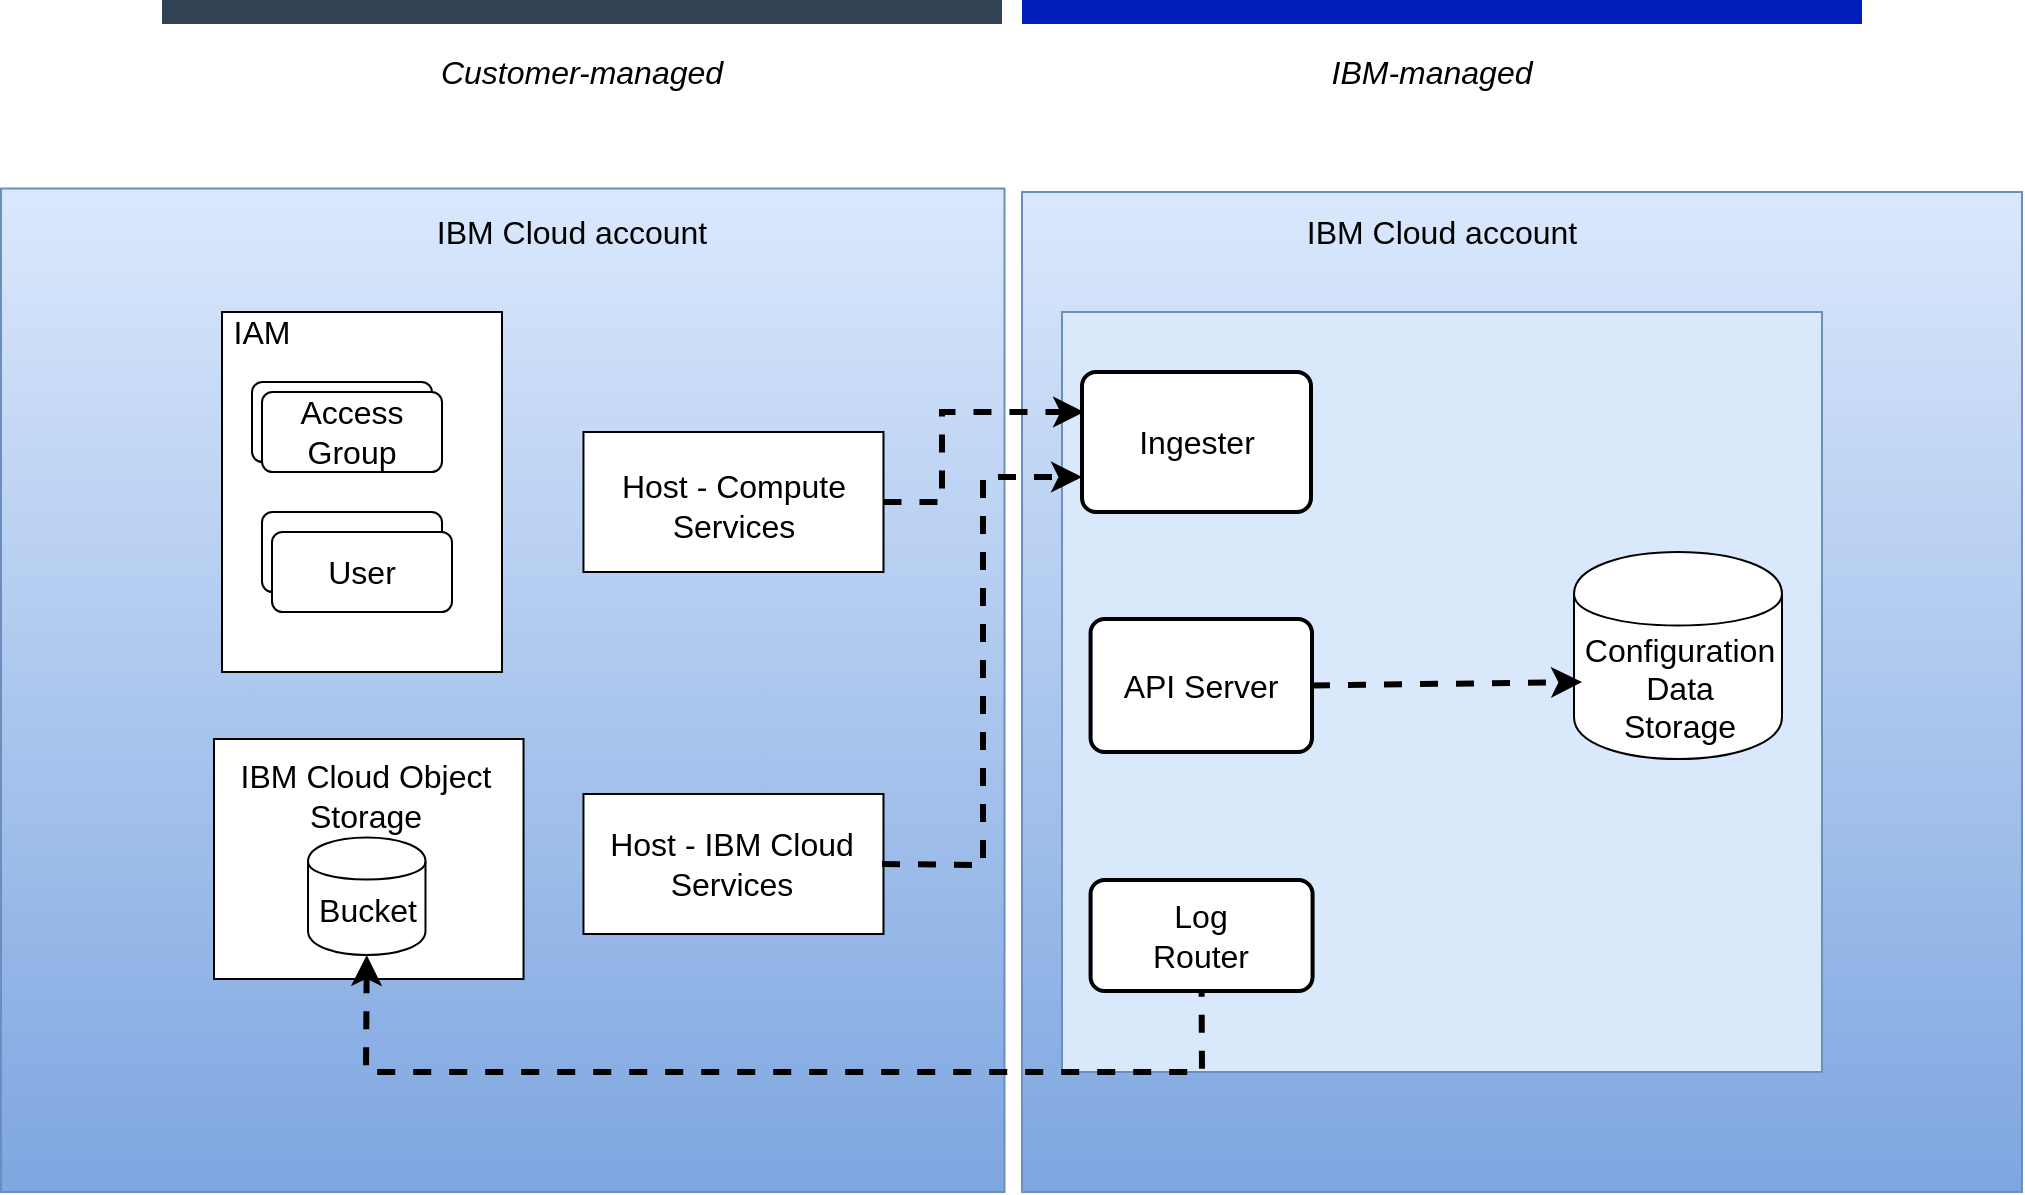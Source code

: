 <mxfile version="14.5.1" type="device"><diagram id="KGjhrkGEUppWPV7_tGg4" name="Page-1"><mxGraphModel dx="1939" dy="810" grid="1" gridSize="10" guides="1" tooltips="1" connect="1" arrows="1" fold="1" page="1" pageScale="1" pageWidth="850" pageHeight="1100" math="0" shadow="0"><root><mxCell id="0"/><mxCell id="1" parent="0"/><mxCell id="ui4-TvKn_bzTP9bnLdss-76" value="" style="whiteSpace=wrap;html=1;aspect=fixed;fontSize=16;fillColor=#dae8fc;strokeColor=#6c8ebf;gradientColor=#7ea6e0;" parent="1" vertex="1"><mxGeometry x="440" y="130" width="500" height="500" as="geometry"/></mxCell><mxCell id="ui4-TvKn_bzTP9bnLdss-112" value="" style="whiteSpace=wrap;html=1;aspect=fixed;fontSize=16;fillColor=#dae8fc;strokeColor=#6c8ebf;" parent="1" vertex="1"><mxGeometry x="460" y="190" width="380" height="380" as="geometry"/></mxCell><mxCell id="ui4-TvKn_bzTP9bnLdss-1" value="" style="endArrow=none;html=1;strokeColor=#314354;strokeWidth=12;fillColor=#647687;" parent="1" edge="1"><mxGeometry width="50" height="50" relative="1" as="geometry"><mxPoint x="10" y="40" as="sourcePoint"/><mxPoint x="430" y="40" as="targetPoint"/></mxGeometry></mxCell><mxCell id="ui4-TvKn_bzTP9bnLdss-2" value="" style="endArrow=none;html=1;strokeColor=#001DBC;strokeWidth=12;fillColor=#0050ef;" parent="1" edge="1"><mxGeometry width="50" height="50" relative="1" as="geometry"><mxPoint x="440" y="40" as="sourcePoint"/><mxPoint x="860" y="40" as="targetPoint"/></mxGeometry></mxCell><mxCell id="ui4-TvKn_bzTP9bnLdss-6" value="" style="whiteSpace=wrap;html=1;aspect=fixed;fillColor=#dae8fc;strokeColor=#6c8ebf;gradientColor=#7ea6e0;" parent="1" vertex="1"><mxGeometry x="-70.5" y="128.25" width="501.75" height="501.75" as="geometry"/></mxCell><mxCell id="ui4-TvKn_bzTP9bnLdss-7" value="&lt;font style=&quot;font-size: 16px&quot;&gt;IBM Cloud account&lt;/font&gt; " style="text;html=1;strokeColor=none;fillColor=none;align=center;verticalAlign=middle;whiteSpace=wrap;rounded=0;" parent="1" vertex="1"><mxGeometry x="5" y="140" width="420" height="20" as="geometry"/></mxCell><mxCell id="ui4-TvKn_bzTP9bnLdss-11" value="" style="rounded=0;whiteSpace=wrap;html=1;" parent="1" vertex="1"><mxGeometry x="40" y="190" width="140" height="180" as="geometry"/></mxCell><mxCell id="ui4-TvKn_bzTP9bnLdss-12" value="&lt;font style=&quot;font-size: 16px&quot;&gt;IAM&lt;/font&gt;" style="text;html=1;strokeColor=none;fillColor=none;align=center;verticalAlign=middle;whiteSpace=wrap;rounded=0;" parent="1" vertex="1"><mxGeometry x="40" y="190" width="40" height="20" as="geometry"/></mxCell><mxCell id="ui4-TvKn_bzTP9bnLdss-13" value="Access Group" style="rounded=1;whiteSpace=wrap;html=1;arcSize=13;" parent="1" vertex="1"><mxGeometry x="55" y="225" width="90" height="40" as="geometry"/></mxCell><mxCell id="ui4-TvKn_bzTP9bnLdss-19" value="&lt;font style=&quot;font-size: 16px&quot;&gt;Access Group&lt;/font&gt;" style="rounded=1;whiteSpace=wrap;html=1;arcSize=13;" parent="1" vertex="1"><mxGeometry x="60" y="230" width="90" height="40" as="geometry"/></mxCell><mxCell id="ui4-TvKn_bzTP9bnLdss-28" value="User" style="rounded=1;whiteSpace=wrap;html=1;arcSize=13;" parent="1" vertex="1"><mxGeometry x="60" y="290" width="90" height="40" as="geometry"/></mxCell><mxCell id="ui4-TvKn_bzTP9bnLdss-29" value="&lt;font style=&quot;font-size: 16px&quot;&gt;User&lt;/font&gt;" style="rounded=1;whiteSpace=wrap;html=1;arcSize=13;" parent="1" vertex="1"><mxGeometry x="65" y="300" width="90" height="40" as="geometry"/></mxCell><mxCell id="ui4-TvKn_bzTP9bnLdss-41" value="Customer-managed" style="text;html=1;strokeColor=none;fillColor=none;align=center;verticalAlign=middle;whiteSpace=wrap;rounded=0;fontSize=16;fontStyle=2" parent="1" vertex="1"><mxGeometry x="10" y="60" width="420" height="20" as="geometry"/></mxCell><mxCell id="ui4-TvKn_bzTP9bnLdss-42" value="IBM-managed" style="text;html=1;strokeColor=none;fillColor=none;align=center;verticalAlign=middle;whiteSpace=wrap;rounded=0;fontSize=16;fontStyle=2" parent="1" vertex="1"><mxGeometry x="440" y="60" width="410" height="20" as="geometry"/></mxCell><mxCell id="ui4-TvKn_bzTP9bnLdss-71" value="" style="rounded=0;whiteSpace=wrap;html=1;fontSize=16;" parent="1" vertex="1"><mxGeometry x="220.74" y="250" width="150" height="70" as="geometry"/></mxCell><mxCell id="ui4-TvKn_bzTP9bnLdss-79" value="" style="shape=cylinder;whiteSpace=wrap;html=1;boundedLbl=1;backgroundOutline=1;fontSize=16;" parent="1" vertex="1"><mxGeometry x="716" y="310" width="104" height="103.5" as="geometry"/></mxCell><mxCell id="ui4-TvKn_bzTP9bnLdss-80" value="Configuration&lt;br&gt;Data&lt;br&gt;Storage" style="text;html=1;strokeColor=none;fillColor=none;align=center;verticalAlign=middle;whiteSpace=wrap;rounded=0;fontSize=16;" parent="1" vertex="1"><mxGeometry x="726" y="368" width="85.5" height="20" as="geometry"/></mxCell><mxCell id="ui4-TvKn_bzTP9bnLdss-82" value="Ingester" style="rounded=1;whiteSpace=wrap;html=1;absoluteArcSize=1;arcSize=14;strokeWidth=2;fontSize=16;" parent="1" vertex="1"><mxGeometry x="470" y="220" width="114.5" height="70" as="geometry"/></mxCell><mxCell id="ui4-TvKn_bzTP9bnLdss-86" value="API Server" style="rounded=1;whiteSpace=wrap;html=1;absoluteArcSize=1;arcSize=14;strokeWidth=2;fontSize=16;" parent="1" vertex="1"><mxGeometry x="474.29" y="343.5" width="110.71" height="66.5" as="geometry"/></mxCell><mxCell id="ui4-TvKn_bzTP9bnLdss-157" value="Log&lt;br&gt;Router" style="rounded=1;whiteSpace=wrap;html=1;absoluteArcSize=1;arcSize=14;strokeWidth=2;fontSize=16;" parent="1" vertex="1"><mxGeometry x="474.29" y="474" width="111" height="55.5" as="geometry"/></mxCell><mxCell id="ui4-TvKn_bzTP9bnLdss-113" value="&lt;font style=&quot;font-size: 16px&quot;&gt;IBM Cloud account&lt;/font&gt; " style="text;html=1;strokeColor=none;fillColor=none;align=center;verticalAlign=middle;whiteSpace=wrap;rounded=0;" parent="1" vertex="1"><mxGeometry x="440" y="140" width="420" height="20" as="geometry"/></mxCell><mxCell id="ui4-TvKn_bzTP9bnLdss-131" value="" style="endArrow=classic;html=1;dashed=1;strokeColor=#000000;strokeWidth=15;fontSize=16;opacity=0;" parent="1" edge="1"><mxGeometry width="50" height="50" relative="1" as="geometry"><mxPoint x="400" y="500" as="sourcePoint"/><mxPoint x="450" y="450" as="targetPoint"/></mxGeometry></mxCell><mxCell id="ui4-TvKn_bzTP9bnLdss-156" value="" style="endArrow=none;dashed=1;html=1;strokeColor=#000000;strokeWidth=15;fontSize=16;opacity=0;" parent="1" edge="1"><mxGeometry width="50" height="50" relative="1" as="geometry"><mxPoint x="400" y="490" as="sourcePoint"/><mxPoint x="450" y="440" as="targetPoint"/></mxGeometry></mxCell><mxCell id="JfD9Uw80me7BEUbc0hA2-1" value="" style="rounded=0;whiteSpace=wrap;html=1;" parent="1" vertex="1"><mxGeometry x="36" y="403.5" width="154.76" height="120" as="geometry"/></mxCell><mxCell id="JfD9Uw80me7BEUbc0hA2-2" value="IBM Cloud Object Storage" style="text;html=1;strokeColor=none;fillColor=none;align=center;verticalAlign=middle;whiteSpace=wrap;rounded=0;fontSize=16;" parent="1" vertex="1"><mxGeometry x="47.38" y="422" width="130" height="20" as="geometry"/></mxCell><mxCell id="ui4-TvKn_bzTP9bnLdss-72" value="Host - Compute&lt;br&gt;Services" style="text;html=1;strokeColor=none;fillColor=none;align=center;verticalAlign=middle;whiteSpace=wrap;rounded=0;fontSize=16;" parent="1" vertex="1"><mxGeometry x="235.74" y="258.28" width="120" height="57.44" as="geometry"/></mxCell><mxCell id="FcpdaAiY6yTgyKQx2TR--3" value="" style="shape=cylinder;whiteSpace=wrap;html=1;boundedLbl=1;backgroundOutline=1;fontSize=16;" vertex="1" parent="1"><mxGeometry x="83.02" y="452.78" width="58.72" height="58.72" as="geometry"/></mxCell><mxCell id="FcpdaAiY6yTgyKQx2TR--4" value="Bucket" style="text;html=1;strokeColor=none;fillColor=none;align=center;verticalAlign=middle;whiteSpace=wrap;rounded=0;fontSize=16;" vertex="1" parent="1"><mxGeometry x="69.63" y="479" width="85.5" height="20" as="geometry"/></mxCell><mxCell id="FcpdaAiY6yTgyKQx2TR--7" value="" style="rounded=0;whiteSpace=wrap;html=1;fontSize=16;" vertex="1" parent="1"><mxGeometry x="220.74" y="431" width="150" height="70" as="geometry"/></mxCell><mxCell id="FcpdaAiY6yTgyKQx2TR--11" value="" style="edgeStyle=orthogonalEdgeStyle;rounded=0;orthogonalLoop=1;jettySize=auto;html=1;endArrow=classic;endFill=1;strokeWidth=3;entryX=0;entryY=0.75;entryDx=0;entryDy=0;dashed=1;" edge="1" parent="1" target="ui4-TvKn_bzTP9bnLdss-82"><mxGeometry relative="1" as="geometry"><mxPoint x="370" y="466" as="sourcePoint"/></mxGeometry></mxCell><mxCell id="FcpdaAiY6yTgyKQx2TR--8" value="Host - IBM Cloud&lt;br&gt;Services" style="text;html=1;strokeColor=none;fillColor=none;align=center;verticalAlign=middle;whiteSpace=wrap;rounded=0;fontSize=16;" vertex="1" parent="1"><mxGeometry x="230" y="437.28" width="130" height="57.44" as="geometry"/></mxCell><mxCell id="FcpdaAiY6yTgyKQx2TR--10" value="" style="endArrow=classic;dashed=1;html=1;strokeWidth=3;exitX=1;exitY=0.5;exitDx=0;exitDy=0;endFill=1;rounded=0;" edge="1" parent="1"><mxGeometry width="50" height="50" relative="1" as="geometry"><mxPoint x="370.74" y="285" as="sourcePoint"/><mxPoint x="471" y="240" as="targetPoint"/><Array as="points"><mxPoint x="400" y="285"/><mxPoint x="400" y="240"/></Array></mxGeometry></mxCell><mxCell id="FcpdaAiY6yTgyKQx2TR--14" value="" style="endArrow=none;dashed=1;html=1;strokeWidth=3;exitX=0.5;exitY=1;exitDx=0;exitDy=0;entryX=0.5;entryY=1;entryDx=0;entryDy=0;endFill=0;startArrow=classic;startFill=1;rounded=0;" edge="1" parent="1" source="FcpdaAiY6yTgyKQx2TR--3" target="ui4-TvKn_bzTP9bnLdss-157"><mxGeometry width="50" height="50" relative="1" as="geometry"><mxPoint x="420" y="410" as="sourcePoint"/><mxPoint x="470" y="360" as="targetPoint"/><Array as="points"><mxPoint x="112" y="570"/><mxPoint x="530" y="570"/></Array></mxGeometry></mxCell><mxCell id="FcpdaAiY6yTgyKQx2TR--15" value="" style="endArrow=classic;dashed=1;html=1;strokeWidth=3;exitX=1;exitY=0.5;exitDx=0;exitDy=0;endFill=1;" edge="1" parent="1" source="ui4-TvKn_bzTP9bnLdss-86"><mxGeometry width="50" height="50" relative="1" as="geometry"><mxPoint x="420" y="310" as="sourcePoint"/><mxPoint x="720" y="375" as="targetPoint"/></mxGeometry></mxCell></root></mxGraphModel></diagram></mxfile>